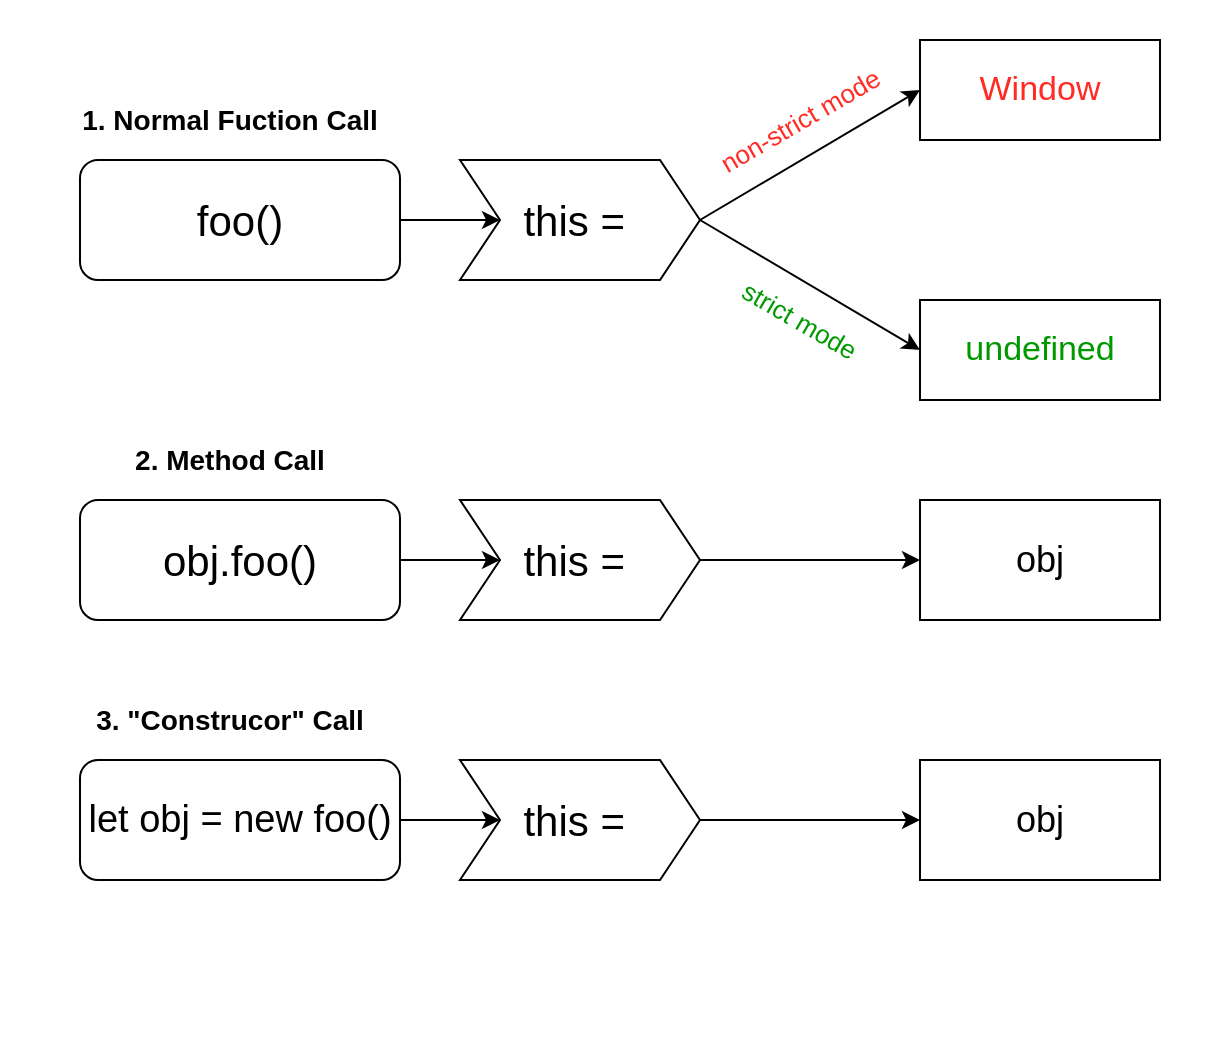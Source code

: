 <mxfile version="12.6.5" type="device"><diagram id="OWdvtdfMmG5G2AFvgS67" name="Page-1"><mxGraphModel dx="1601" dy="530" grid="1" gridSize="10" guides="1" tooltips="1" connect="1" arrows="1" fold="1" page="1" pageScale="1" pageWidth="850" pageHeight="1100" math="0" shadow="0"><root><mxCell id="0"/><mxCell id="1" parent="0"/><mxCell id="2CR4iXPC1Eo4WAPWgcCN-31" value="" style="rounded=0;whiteSpace=wrap;html=1;strokeColor=none;" vertex="1" parent="1"><mxGeometry x="-20" y="30" width="610" height="480" as="geometry"/></mxCell><mxCell id="2CR4iXPC1Eo4WAPWgcCN-21" value="" style="group" vertex="1" connectable="0" parent="1"><mxGeometry x="10" y="50" width="550" height="500" as="geometry"/></mxCell><mxCell id="2CR4iXPC1Eo4WAPWgcCN-2" value="&lt;font style=&quot;font-size: 17px&quot; color=&quot;#ff2b24&quot;&gt;Window&lt;/font&gt;" style="rounded=0;whiteSpace=wrap;html=1;" vertex="1" parent="2CR4iXPC1Eo4WAPWgcCN-21"><mxGeometry x="430" width="120" height="50" as="geometry"/></mxCell><mxCell id="2CR4iXPC1Eo4WAPWgcCN-7" value="&lt;font style=&quot;font-size: 17px&quot; color=&quot;#009900&quot;&gt;undefined&lt;/font&gt;" style="rounded=0;whiteSpace=wrap;html=1;" vertex="1" parent="2CR4iXPC1Eo4WAPWgcCN-21"><mxGeometry x="430" y="130" width="120" height="50" as="geometry"/></mxCell><mxCell id="2CR4iXPC1Eo4WAPWgcCN-9" value="" style="endArrow=classic;html=1;exitX=1;exitY=0.5;exitDx=0;exitDy=0;entryX=0;entryY=0.5;entryDx=0;entryDy=0;" edge="1" parent="2CR4iXPC1Eo4WAPWgcCN-21" source="2CR4iXPC1Eo4WAPWgcCN-3" target="2CR4iXPC1Eo4WAPWgcCN-2"><mxGeometry width="50" height="50" relative="1" as="geometry"><mxPoint y="250" as="sourcePoint"/><mxPoint x="50" y="200" as="targetPoint"/></mxGeometry></mxCell><mxCell id="2CR4iXPC1Eo4WAPWgcCN-10" value="&lt;font color=&quot;#ff2b24&quot; style=&quot;font-size: 13px&quot;&gt;non-strict mode&lt;/font&gt;" style="text;html=1;strokeColor=none;fillColor=none;align=center;verticalAlign=middle;whiteSpace=wrap;rounded=0;rotation=-30;" vertex="1" parent="2CR4iXPC1Eo4WAPWgcCN-21"><mxGeometry x="300" y="30" width="140" height="20" as="geometry"/></mxCell><mxCell id="2CR4iXPC1Eo4WAPWgcCN-12" value="" style="endArrow=classic;html=1;exitX=1;exitY=0.5;exitDx=0;exitDy=0;entryX=0;entryY=0.5;entryDx=0;entryDy=0;" edge="1" parent="2CR4iXPC1Eo4WAPWgcCN-21" source="2CR4iXPC1Eo4WAPWgcCN-3" target="2CR4iXPC1Eo4WAPWgcCN-7"><mxGeometry width="50" height="50" relative="1" as="geometry"><mxPoint x="300" y="195" as="sourcePoint"/><mxPoint x="410" y="130" as="targetPoint"/></mxGeometry></mxCell><mxCell id="2CR4iXPC1Eo4WAPWgcCN-13" value="&lt;font style=&quot;font-size: 13px&quot; color=&quot;#009900&quot;&gt;strict mode&lt;/font&gt;" style="text;html=1;strokeColor=none;fillColor=none;align=center;verticalAlign=middle;whiteSpace=wrap;rounded=0;rotation=30;" vertex="1" parent="2CR4iXPC1Eo4WAPWgcCN-21"><mxGeometry x="300" y="130" width="140" height="20" as="geometry"/></mxCell><mxCell id="2CR4iXPC1Eo4WAPWgcCN-1" value="&lt;font style=&quot;font-size: 21px&quot;&gt;foo()&lt;/font&gt;" style="rounded=1;whiteSpace=wrap;html=1;" vertex="1" parent="2CR4iXPC1Eo4WAPWgcCN-21"><mxGeometry x="10" y="60" width="160" height="60" as="geometry"/></mxCell><mxCell id="2CR4iXPC1Eo4WAPWgcCN-3" value="&lt;font style=&quot;font-size: 21px&quot;&gt;this =&amp;nbsp;&lt;/font&gt;" style="shape=step;perimeter=stepPerimeter;whiteSpace=wrap;html=1;fixedSize=1;" vertex="1" parent="2CR4iXPC1Eo4WAPWgcCN-21"><mxGeometry x="200" y="60" width="120" height="60" as="geometry"/></mxCell><mxCell id="2CR4iXPC1Eo4WAPWgcCN-6" style="edgeStyle=orthogonalEdgeStyle;rounded=0;orthogonalLoop=1;jettySize=auto;html=1;exitX=1;exitY=0.5;exitDx=0;exitDy=0;" edge="1" parent="2CR4iXPC1Eo4WAPWgcCN-21" source="2CR4iXPC1Eo4WAPWgcCN-1" target="2CR4iXPC1Eo4WAPWgcCN-3"><mxGeometry relative="1" as="geometry"/></mxCell><mxCell id="2CR4iXPC1Eo4WAPWgcCN-5" value="&lt;span style=&quot;font-size: 14px&quot;&gt;&lt;b&gt;1. Normal Fuction Call&lt;/b&gt;&lt;/span&gt;" style="text;html=1;strokeColor=none;fillColor=none;align=center;verticalAlign=middle;whiteSpace=wrap;rounded=0;" vertex="1" parent="2CR4iXPC1Eo4WAPWgcCN-21"><mxGeometry y="30" width="170" height="20" as="geometry"/></mxCell><mxCell id="2CR4iXPC1Eo4WAPWgcCN-23" value="" style="group" vertex="1" connectable="0" parent="1"><mxGeometry x="10" y="250" width="550" height="90" as="geometry"/></mxCell><mxCell id="2CR4iXPC1Eo4WAPWgcCN-20" value="&lt;font style=&quot;font-size: 18px&quot;&gt;obj&lt;/font&gt;" style="rounded=0;whiteSpace=wrap;html=1;" vertex="1" parent="2CR4iXPC1Eo4WAPWgcCN-23"><mxGeometry x="430" y="30" width="120" height="60" as="geometry"/></mxCell><mxCell id="2CR4iXPC1Eo4WAPWgcCN-16" value="&lt;font style=&quot;font-size: 21px&quot;&gt;obj.foo()&lt;/font&gt;" style="rounded=1;whiteSpace=wrap;html=1;" vertex="1" parent="2CR4iXPC1Eo4WAPWgcCN-23"><mxGeometry x="10" y="30" width="160" height="60" as="geometry"/></mxCell><mxCell id="2CR4iXPC1Eo4WAPWgcCN-22" style="edgeStyle=orthogonalEdgeStyle;rounded=0;orthogonalLoop=1;jettySize=auto;html=1;exitX=1;exitY=0.5;exitDx=0;exitDy=0;entryX=0;entryY=0.5;entryDx=0;entryDy=0;" edge="1" parent="2CR4iXPC1Eo4WAPWgcCN-23" source="2CR4iXPC1Eo4WAPWgcCN-17" target="2CR4iXPC1Eo4WAPWgcCN-20"><mxGeometry relative="1" as="geometry"/></mxCell><mxCell id="2CR4iXPC1Eo4WAPWgcCN-17" value="&lt;font style=&quot;font-size: 21px&quot;&gt;this =&amp;nbsp;&lt;/font&gt;" style="shape=step;perimeter=stepPerimeter;whiteSpace=wrap;html=1;fixedSize=1;" vertex="1" parent="2CR4iXPC1Eo4WAPWgcCN-23"><mxGeometry x="200" y="30" width="120" height="60" as="geometry"/></mxCell><mxCell id="2CR4iXPC1Eo4WAPWgcCN-18" style="edgeStyle=orthogonalEdgeStyle;rounded=0;orthogonalLoop=1;jettySize=auto;html=1;exitX=1;exitY=0.5;exitDx=0;exitDy=0;" edge="1" parent="2CR4iXPC1Eo4WAPWgcCN-23" source="2CR4iXPC1Eo4WAPWgcCN-16" target="2CR4iXPC1Eo4WAPWgcCN-17"><mxGeometry relative="1" as="geometry"/></mxCell><mxCell id="2CR4iXPC1Eo4WAPWgcCN-19" value="&lt;span style=&quot;font-size: 14px&quot;&gt;&lt;b&gt;2. Method Call&lt;/b&gt;&lt;/span&gt;" style="text;html=1;strokeColor=none;fillColor=none;align=center;verticalAlign=middle;whiteSpace=wrap;rounded=0;" vertex="1" parent="2CR4iXPC1Eo4WAPWgcCN-23"><mxGeometry width="170" height="20" as="geometry"/></mxCell><mxCell id="2CR4iXPC1Eo4WAPWgcCN-24" value="" style="group" vertex="1" connectable="0" parent="1"><mxGeometry x="10" y="380" width="550" height="90" as="geometry"/></mxCell><mxCell id="2CR4iXPC1Eo4WAPWgcCN-25" value="&lt;font style=&quot;font-size: 18px&quot;&gt;obj&lt;/font&gt;" style="rounded=0;whiteSpace=wrap;html=1;" vertex="1" parent="2CR4iXPC1Eo4WAPWgcCN-24"><mxGeometry x="430" y="30" width="120" height="60" as="geometry"/></mxCell><mxCell id="2CR4iXPC1Eo4WAPWgcCN-26" value="&lt;font style=&quot;font-size: 19px&quot;&gt;let obj = new foo()&lt;/font&gt;" style="rounded=1;whiteSpace=wrap;html=1;" vertex="1" parent="2CR4iXPC1Eo4WAPWgcCN-24"><mxGeometry x="10" y="30" width="160" height="60" as="geometry"/></mxCell><mxCell id="2CR4iXPC1Eo4WAPWgcCN-27" style="edgeStyle=orthogonalEdgeStyle;rounded=0;orthogonalLoop=1;jettySize=auto;html=1;exitX=1;exitY=0.5;exitDx=0;exitDy=0;entryX=0;entryY=0.5;entryDx=0;entryDy=0;" edge="1" parent="2CR4iXPC1Eo4WAPWgcCN-24" source="2CR4iXPC1Eo4WAPWgcCN-28" target="2CR4iXPC1Eo4WAPWgcCN-25"><mxGeometry relative="1" as="geometry"/></mxCell><mxCell id="2CR4iXPC1Eo4WAPWgcCN-28" value="&lt;font style=&quot;font-size: 21px&quot;&gt;this =&amp;nbsp;&lt;/font&gt;" style="shape=step;perimeter=stepPerimeter;whiteSpace=wrap;html=1;fixedSize=1;" vertex="1" parent="2CR4iXPC1Eo4WAPWgcCN-24"><mxGeometry x="200" y="30" width="120" height="60" as="geometry"/></mxCell><mxCell id="2CR4iXPC1Eo4WAPWgcCN-29" style="edgeStyle=orthogonalEdgeStyle;rounded=0;orthogonalLoop=1;jettySize=auto;html=1;exitX=1;exitY=0.5;exitDx=0;exitDy=0;" edge="1" parent="2CR4iXPC1Eo4WAPWgcCN-24" source="2CR4iXPC1Eo4WAPWgcCN-26" target="2CR4iXPC1Eo4WAPWgcCN-28"><mxGeometry relative="1" as="geometry"/></mxCell><mxCell id="2CR4iXPC1Eo4WAPWgcCN-30" value="&lt;span style=&quot;font-size: 14px&quot;&gt;&lt;b&gt;3. &quot;Construcor&quot; Call&lt;/b&gt;&lt;/span&gt;" style="text;html=1;strokeColor=none;fillColor=none;align=center;verticalAlign=middle;whiteSpace=wrap;rounded=0;" vertex="1" parent="2CR4iXPC1Eo4WAPWgcCN-24"><mxGeometry width="170" height="20" as="geometry"/></mxCell></root></mxGraphModel></diagram></mxfile>